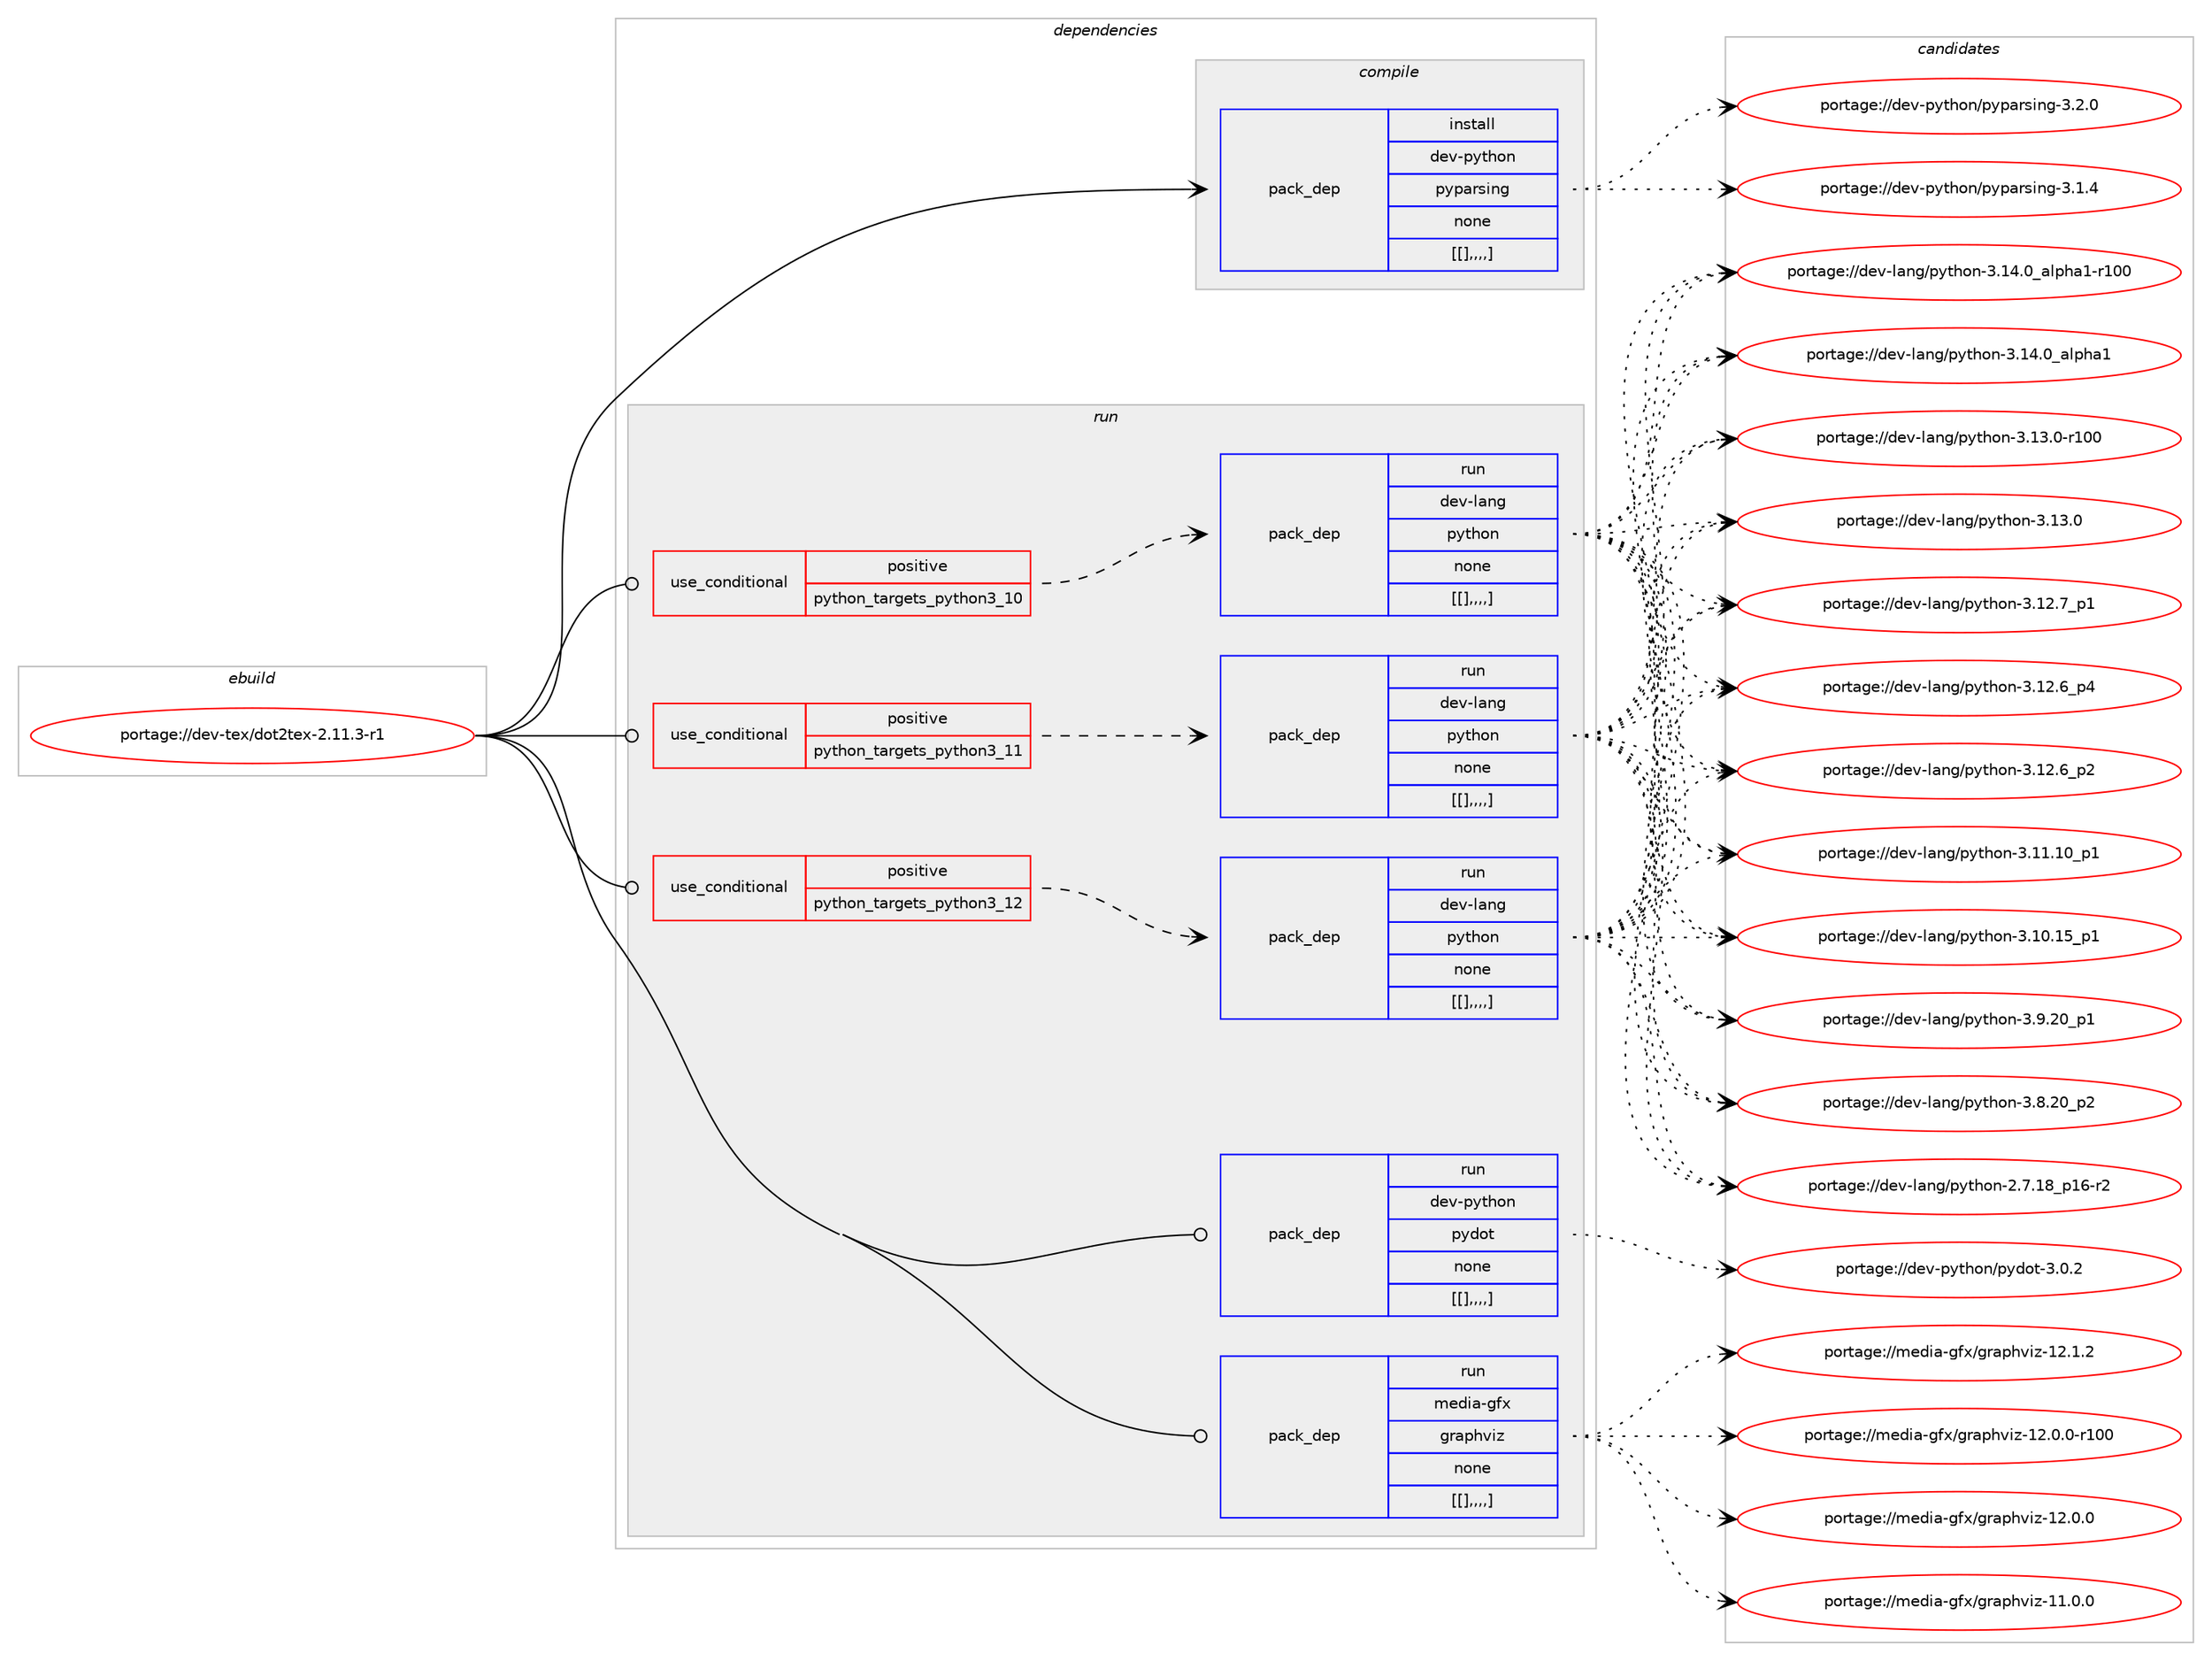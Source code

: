 digraph prolog {

# *************
# Graph options
# *************

newrank=true;
concentrate=true;
compound=true;
graph [rankdir=LR,fontname=Helvetica,fontsize=10,ranksep=1.5];#, ranksep=2.5, nodesep=0.2];
edge  [arrowhead=vee];
node  [fontname=Helvetica,fontsize=10];

# **********
# The ebuild
# **********

subgraph cluster_leftcol {
color=gray;
label=<<i>ebuild</i>>;
id [label="portage://dev-tex/dot2tex-2.11.3-r1", color=red, width=4, href="../dev-tex/dot2tex-2.11.3-r1.svg"];
}

# ****************
# The dependencies
# ****************

subgraph cluster_midcol {
color=gray;
label=<<i>dependencies</i>>;
subgraph cluster_compile {
fillcolor="#eeeeee";
style=filled;
label=<<i>compile</i>>;
subgraph pack156296 {
dependency221724 [label=<<TABLE BORDER="0" CELLBORDER="1" CELLSPACING="0" CELLPADDING="4" WIDTH="220"><TR><TD ROWSPAN="6" CELLPADDING="30">pack_dep</TD></TR><TR><TD WIDTH="110">install</TD></TR><TR><TD>dev-python</TD></TR><TR><TD>pyparsing</TD></TR><TR><TD>none</TD></TR><TR><TD>[[],,,,]</TD></TR></TABLE>>, shape=none, color=blue];
}
id:e -> dependency221724:w [weight=20,style="solid",arrowhead="vee"];
}
subgraph cluster_compileandrun {
fillcolor="#eeeeee";
style=filled;
label=<<i>compile and run</i>>;
}
subgraph cluster_run {
fillcolor="#eeeeee";
style=filled;
label=<<i>run</i>>;
subgraph cond63918 {
dependency221728 [label=<<TABLE BORDER="0" CELLBORDER="1" CELLSPACING="0" CELLPADDING="4"><TR><TD ROWSPAN="3" CELLPADDING="10">use_conditional</TD></TR><TR><TD>positive</TD></TR><TR><TD>python_targets_python3_10</TD></TR></TABLE>>, shape=none, color=red];
subgraph pack156327 {
dependency221746 [label=<<TABLE BORDER="0" CELLBORDER="1" CELLSPACING="0" CELLPADDING="4" WIDTH="220"><TR><TD ROWSPAN="6" CELLPADDING="30">pack_dep</TD></TR><TR><TD WIDTH="110">run</TD></TR><TR><TD>dev-lang</TD></TR><TR><TD>python</TD></TR><TR><TD>none</TD></TR><TR><TD>[[],,,,]</TD></TR></TABLE>>, shape=none, color=blue];
}
dependency221728:e -> dependency221746:w [weight=20,style="dashed",arrowhead="vee"];
}
id:e -> dependency221728:w [weight=20,style="solid",arrowhead="odot"];
subgraph cond63920 {
dependency221757 [label=<<TABLE BORDER="0" CELLBORDER="1" CELLSPACING="0" CELLPADDING="4"><TR><TD ROWSPAN="3" CELLPADDING="10">use_conditional</TD></TR><TR><TD>positive</TD></TR><TR><TD>python_targets_python3_11</TD></TR></TABLE>>, shape=none, color=red];
subgraph pack156337 {
dependency221759 [label=<<TABLE BORDER="0" CELLBORDER="1" CELLSPACING="0" CELLPADDING="4" WIDTH="220"><TR><TD ROWSPAN="6" CELLPADDING="30">pack_dep</TD></TR><TR><TD WIDTH="110">run</TD></TR><TR><TD>dev-lang</TD></TR><TR><TD>python</TD></TR><TR><TD>none</TD></TR><TR><TD>[[],,,,]</TD></TR></TABLE>>, shape=none, color=blue];
}
dependency221757:e -> dependency221759:w [weight=20,style="dashed",arrowhead="vee"];
}
id:e -> dependency221757:w [weight=20,style="solid",arrowhead="odot"];
subgraph cond63921 {
dependency221764 [label=<<TABLE BORDER="0" CELLBORDER="1" CELLSPACING="0" CELLPADDING="4"><TR><TD ROWSPAN="3" CELLPADDING="10">use_conditional</TD></TR><TR><TD>positive</TD></TR><TR><TD>python_targets_python3_12</TD></TR></TABLE>>, shape=none, color=red];
subgraph pack156340 {
dependency221768 [label=<<TABLE BORDER="0" CELLBORDER="1" CELLSPACING="0" CELLPADDING="4" WIDTH="220"><TR><TD ROWSPAN="6" CELLPADDING="30">pack_dep</TD></TR><TR><TD WIDTH="110">run</TD></TR><TR><TD>dev-lang</TD></TR><TR><TD>python</TD></TR><TR><TD>none</TD></TR><TR><TD>[[],,,,]</TD></TR></TABLE>>, shape=none, color=blue];
}
dependency221764:e -> dependency221768:w [weight=20,style="dashed",arrowhead="vee"];
}
id:e -> dependency221764:w [weight=20,style="solid",arrowhead="odot"];
subgraph pack156346 {
dependency221770 [label=<<TABLE BORDER="0" CELLBORDER="1" CELLSPACING="0" CELLPADDING="4" WIDTH="220"><TR><TD ROWSPAN="6" CELLPADDING="30">pack_dep</TD></TR><TR><TD WIDTH="110">run</TD></TR><TR><TD>dev-python</TD></TR><TR><TD>pydot</TD></TR><TR><TD>none</TD></TR><TR><TD>[[],,,,]</TD></TR></TABLE>>, shape=none, color=blue];
}
id:e -> dependency221770:w [weight=20,style="solid",arrowhead="odot"];
subgraph pack156348 {
dependency221787 [label=<<TABLE BORDER="0" CELLBORDER="1" CELLSPACING="0" CELLPADDING="4" WIDTH="220"><TR><TD ROWSPAN="6" CELLPADDING="30">pack_dep</TD></TR><TR><TD WIDTH="110">run</TD></TR><TR><TD>media-gfx</TD></TR><TR><TD>graphviz</TD></TR><TR><TD>none</TD></TR><TR><TD>[[],,,,]</TD></TR></TABLE>>, shape=none, color=blue];
}
id:e -> dependency221787:w [weight=20,style="solid",arrowhead="odot"];
}
}

# **************
# The candidates
# **************

subgraph cluster_choices {
rank=same;
color=gray;
label=<<i>candidates</i>>;

subgraph choice156237 {
color=black;
nodesep=1;
choice100101118451121211161041111104711212111297114115105110103455146504648 [label="portage://dev-python/pyparsing-3.2.0", color=red, width=4,href="../dev-python/pyparsing-3.2.0.svg"];
choice100101118451121211161041111104711212111297114115105110103455146494652 [label="portage://dev-python/pyparsing-3.1.4", color=red, width=4,href="../dev-python/pyparsing-3.1.4.svg"];
dependency221724:e -> choice100101118451121211161041111104711212111297114115105110103455146504648:w [style=dotted,weight="100"];
dependency221724:e -> choice100101118451121211161041111104711212111297114115105110103455146494652:w [style=dotted,weight="100"];
}
subgraph choice156238 {
color=black;
nodesep=1;
choice100101118451089711010347112121116104111110455146495246489597108112104974945114494848 [label="portage://dev-lang/python-3.14.0_alpha1-r100", color=red, width=4,href="../dev-lang/python-3.14.0_alpha1-r100.svg"];
choice1001011184510897110103471121211161041111104551464952464895971081121049749 [label="portage://dev-lang/python-3.14.0_alpha1", color=red, width=4,href="../dev-lang/python-3.14.0_alpha1.svg"];
choice1001011184510897110103471121211161041111104551464951464845114494848 [label="portage://dev-lang/python-3.13.0-r100", color=red, width=4,href="../dev-lang/python-3.13.0-r100.svg"];
choice10010111845108971101034711212111610411111045514649514648 [label="portage://dev-lang/python-3.13.0", color=red, width=4,href="../dev-lang/python-3.13.0.svg"];
choice100101118451089711010347112121116104111110455146495046559511249 [label="portage://dev-lang/python-3.12.7_p1", color=red, width=4,href="../dev-lang/python-3.12.7_p1.svg"];
choice100101118451089711010347112121116104111110455146495046549511252 [label="portage://dev-lang/python-3.12.6_p4", color=red, width=4,href="../dev-lang/python-3.12.6_p4.svg"];
choice100101118451089711010347112121116104111110455146495046549511250 [label="portage://dev-lang/python-3.12.6_p2", color=red, width=4,href="../dev-lang/python-3.12.6_p2.svg"];
choice10010111845108971101034711212111610411111045514649494649489511249 [label="portage://dev-lang/python-3.11.10_p1", color=red, width=4,href="../dev-lang/python-3.11.10_p1.svg"];
choice10010111845108971101034711212111610411111045514649484649539511249 [label="portage://dev-lang/python-3.10.15_p1", color=red, width=4,href="../dev-lang/python-3.10.15_p1.svg"];
choice100101118451089711010347112121116104111110455146574650489511249 [label="portage://dev-lang/python-3.9.20_p1", color=red, width=4,href="../dev-lang/python-3.9.20_p1.svg"];
choice100101118451089711010347112121116104111110455146564650489511250 [label="portage://dev-lang/python-3.8.20_p2", color=red, width=4,href="../dev-lang/python-3.8.20_p2.svg"];
choice100101118451089711010347112121116104111110455046554649569511249544511450 [label="portage://dev-lang/python-2.7.18_p16-r2", color=red, width=4,href="../dev-lang/python-2.7.18_p16-r2.svg"];
dependency221746:e -> choice100101118451089711010347112121116104111110455146495246489597108112104974945114494848:w [style=dotted,weight="100"];
dependency221746:e -> choice1001011184510897110103471121211161041111104551464952464895971081121049749:w [style=dotted,weight="100"];
dependency221746:e -> choice1001011184510897110103471121211161041111104551464951464845114494848:w [style=dotted,weight="100"];
dependency221746:e -> choice10010111845108971101034711212111610411111045514649514648:w [style=dotted,weight="100"];
dependency221746:e -> choice100101118451089711010347112121116104111110455146495046559511249:w [style=dotted,weight="100"];
dependency221746:e -> choice100101118451089711010347112121116104111110455146495046549511252:w [style=dotted,weight="100"];
dependency221746:e -> choice100101118451089711010347112121116104111110455146495046549511250:w [style=dotted,weight="100"];
dependency221746:e -> choice10010111845108971101034711212111610411111045514649494649489511249:w [style=dotted,weight="100"];
dependency221746:e -> choice10010111845108971101034711212111610411111045514649484649539511249:w [style=dotted,weight="100"];
dependency221746:e -> choice100101118451089711010347112121116104111110455146574650489511249:w [style=dotted,weight="100"];
dependency221746:e -> choice100101118451089711010347112121116104111110455146564650489511250:w [style=dotted,weight="100"];
dependency221746:e -> choice100101118451089711010347112121116104111110455046554649569511249544511450:w [style=dotted,weight="100"];
}
subgraph choice156244 {
color=black;
nodesep=1;
choice100101118451089711010347112121116104111110455146495246489597108112104974945114494848 [label="portage://dev-lang/python-3.14.0_alpha1-r100", color=red, width=4,href="../dev-lang/python-3.14.0_alpha1-r100.svg"];
choice1001011184510897110103471121211161041111104551464952464895971081121049749 [label="portage://dev-lang/python-3.14.0_alpha1", color=red, width=4,href="../dev-lang/python-3.14.0_alpha1.svg"];
choice1001011184510897110103471121211161041111104551464951464845114494848 [label="portage://dev-lang/python-3.13.0-r100", color=red, width=4,href="../dev-lang/python-3.13.0-r100.svg"];
choice10010111845108971101034711212111610411111045514649514648 [label="portage://dev-lang/python-3.13.0", color=red, width=4,href="../dev-lang/python-3.13.0.svg"];
choice100101118451089711010347112121116104111110455146495046559511249 [label="portage://dev-lang/python-3.12.7_p1", color=red, width=4,href="../dev-lang/python-3.12.7_p1.svg"];
choice100101118451089711010347112121116104111110455146495046549511252 [label="portage://dev-lang/python-3.12.6_p4", color=red, width=4,href="../dev-lang/python-3.12.6_p4.svg"];
choice100101118451089711010347112121116104111110455146495046549511250 [label="portage://dev-lang/python-3.12.6_p2", color=red, width=4,href="../dev-lang/python-3.12.6_p2.svg"];
choice10010111845108971101034711212111610411111045514649494649489511249 [label="portage://dev-lang/python-3.11.10_p1", color=red, width=4,href="../dev-lang/python-3.11.10_p1.svg"];
choice10010111845108971101034711212111610411111045514649484649539511249 [label="portage://dev-lang/python-3.10.15_p1", color=red, width=4,href="../dev-lang/python-3.10.15_p1.svg"];
choice100101118451089711010347112121116104111110455146574650489511249 [label="portage://dev-lang/python-3.9.20_p1", color=red, width=4,href="../dev-lang/python-3.9.20_p1.svg"];
choice100101118451089711010347112121116104111110455146564650489511250 [label="portage://dev-lang/python-3.8.20_p2", color=red, width=4,href="../dev-lang/python-3.8.20_p2.svg"];
choice100101118451089711010347112121116104111110455046554649569511249544511450 [label="portage://dev-lang/python-2.7.18_p16-r2", color=red, width=4,href="../dev-lang/python-2.7.18_p16-r2.svg"];
dependency221759:e -> choice100101118451089711010347112121116104111110455146495246489597108112104974945114494848:w [style=dotted,weight="100"];
dependency221759:e -> choice1001011184510897110103471121211161041111104551464952464895971081121049749:w [style=dotted,weight="100"];
dependency221759:e -> choice1001011184510897110103471121211161041111104551464951464845114494848:w [style=dotted,weight="100"];
dependency221759:e -> choice10010111845108971101034711212111610411111045514649514648:w [style=dotted,weight="100"];
dependency221759:e -> choice100101118451089711010347112121116104111110455146495046559511249:w [style=dotted,weight="100"];
dependency221759:e -> choice100101118451089711010347112121116104111110455146495046549511252:w [style=dotted,weight="100"];
dependency221759:e -> choice100101118451089711010347112121116104111110455146495046549511250:w [style=dotted,weight="100"];
dependency221759:e -> choice10010111845108971101034711212111610411111045514649494649489511249:w [style=dotted,weight="100"];
dependency221759:e -> choice10010111845108971101034711212111610411111045514649484649539511249:w [style=dotted,weight="100"];
dependency221759:e -> choice100101118451089711010347112121116104111110455146574650489511249:w [style=dotted,weight="100"];
dependency221759:e -> choice100101118451089711010347112121116104111110455146564650489511250:w [style=dotted,weight="100"];
dependency221759:e -> choice100101118451089711010347112121116104111110455046554649569511249544511450:w [style=dotted,weight="100"];
}
subgraph choice156248 {
color=black;
nodesep=1;
choice100101118451089711010347112121116104111110455146495246489597108112104974945114494848 [label="portage://dev-lang/python-3.14.0_alpha1-r100", color=red, width=4,href="../dev-lang/python-3.14.0_alpha1-r100.svg"];
choice1001011184510897110103471121211161041111104551464952464895971081121049749 [label="portage://dev-lang/python-3.14.0_alpha1", color=red, width=4,href="../dev-lang/python-3.14.0_alpha1.svg"];
choice1001011184510897110103471121211161041111104551464951464845114494848 [label="portage://dev-lang/python-3.13.0-r100", color=red, width=4,href="../dev-lang/python-3.13.0-r100.svg"];
choice10010111845108971101034711212111610411111045514649514648 [label="portage://dev-lang/python-3.13.0", color=red, width=4,href="../dev-lang/python-3.13.0.svg"];
choice100101118451089711010347112121116104111110455146495046559511249 [label="portage://dev-lang/python-3.12.7_p1", color=red, width=4,href="../dev-lang/python-3.12.7_p1.svg"];
choice100101118451089711010347112121116104111110455146495046549511252 [label="portage://dev-lang/python-3.12.6_p4", color=red, width=4,href="../dev-lang/python-3.12.6_p4.svg"];
choice100101118451089711010347112121116104111110455146495046549511250 [label="portage://dev-lang/python-3.12.6_p2", color=red, width=4,href="../dev-lang/python-3.12.6_p2.svg"];
choice10010111845108971101034711212111610411111045514649494649489511249 [label="portage://dev-lang/python-3.11.10_p1", color=red, width=4,href="../dev-lang/python-3.11.10_p1.svg"];
choice10010111845108971101034711212111610411111045514649484649539511249 [label="portage://dev-lang/python-3.10.15_p1", color=red, width=4,href="../dev-lang/python-3.10.15_p1.svg"];
choice100101118451089711010347112121116104111110455146574650489511249 [label="portage://dev-lang/python-3.9.20_p1", color=red, width=4,href="../dev-lang/python-3.9.20_p1.svg"];
choice100101118451089711010347112121116104111110455146564650489511250 [label="portage://dev-lang/python-3.8.20_p2", color=red, width=4,href="../dev-lang/python-3.8.20_p2.svg"];
choice100101118451089711010347112121116104111110455046554649569511249544511450 [label="portage://dev-lang/python-2.7.18_p16-r2", color=red, width=4,href="../dev-lang/python-2.7.18_p16-r2.svg"];
dependency221768:e -> choice100101118451089711010347112121116104111110455146495246489597108112104974945114494848:w [style=dotted,weight="100"];
dependency221768:e -> choice1001011184510897110103471121211161041111104551464952464895971081121049749:w [style=dotted,weight="100"];
dependency221768:e -> choice1001011184510897110103471121211161041111104551464951464845114494848:w [style=dotted,weight="100"];
dependency221768:e -> choice10010111845108971101034711212111610411111045514649514648:w [style=dotted,weight="100"];
dependency221768:e -> choice100101118451089711010347112121116104111110455146495046559511249:w [style=dotted,weight="100"];
dependency221768:e -> choice100101118451089711010347112121116104111110455146495046549511252:w [style=dotted,weight="100"];
dependency221768:e -> choice100101118451089711010347112121116104111110455146495046549511250:w [style=dotted,weight="100"];
dependency221768:e -> choice10010111845108971101034711212111610411111045514649494649489511249:w [style=dotted,weight="100"];
dependency221768:e -> choice10010111845108971101034711212111610411111045514649484649539511249:w [style=dotted,weight="100"];
dependency221768:e -> choice100101118451089711010347112121116104111110455146574650489511249:w [style=dotted,weight="100"];
dependency221768:e -> choice100101118451089711010347112121116104111110455146564650489511250:w [style=dotted,weight="100"];
dependency221768:e -> choice100101118451089711010347112121116104111110455046554649569511249544511450:w [style=dotted,weight="100"];
}
subgraph choice156251 {
color=black;
nodesep=1;
choice1001011184511212111610411111047112121100111116455146484650 [label="portage://dev-python/pydot-3.0.2", color=red, width=4,href="../dev-python/pydot-3.0.2.svg"];
dependency221770:e -> choice1001011184511212111610411111047112121100111116455146484650:w [style=dotted,weight="100"];
}
subgraph choice156252 {
color=black;
nodesep=1;
choice1091011001059745103102120471031149711210411810512245495046494650 [label="portage://media-gfx/graphviz-12.1.2", color=red, width=4,href="../media-gfx/graphviz-12.1.2.svg"];
choice109101100105974510310212047103114971121041181051224549504648464845114494848 [label="portage://media-gfx/graphviz-12.0.0-r100", color=red, width=4,href="../media-gfx/graphviz-12.0.0-r100.svg"];
choice1091011001059745103102120471031149711210411810512245495046484648 [label="portage://media-gfx/graphviz-12.0.0", color=red, width=4,href="../media-gfx/graphviz-12.0.0.svg"];
choice1091011001059745103102120471031149711210411810512245494946484648 [label="portage://media-gfx/graphviz-11.0.0", color=red, width=4,href="../media-gfx/graphviz-11.0.0.svg"];
dependency221787:e -> choice1091011001059745103102120471031149711210411810512245495046494650:w [style=dotted,weight="100"];
dependency221787:e -> choice109101100105974510310212047103114971121041181051224549504648464845114494848:w [style=dotted,weight="100"];
dependency221787:e -> choice1091011001059745103102120471031149711210411810512245495046484648:w [style=dotted,weight="100"];
dependency221787:e -> choice1091011001059745103102120471031149711210411810512245494946484648:w [style=dotted,weight="100"];
}
}

}
